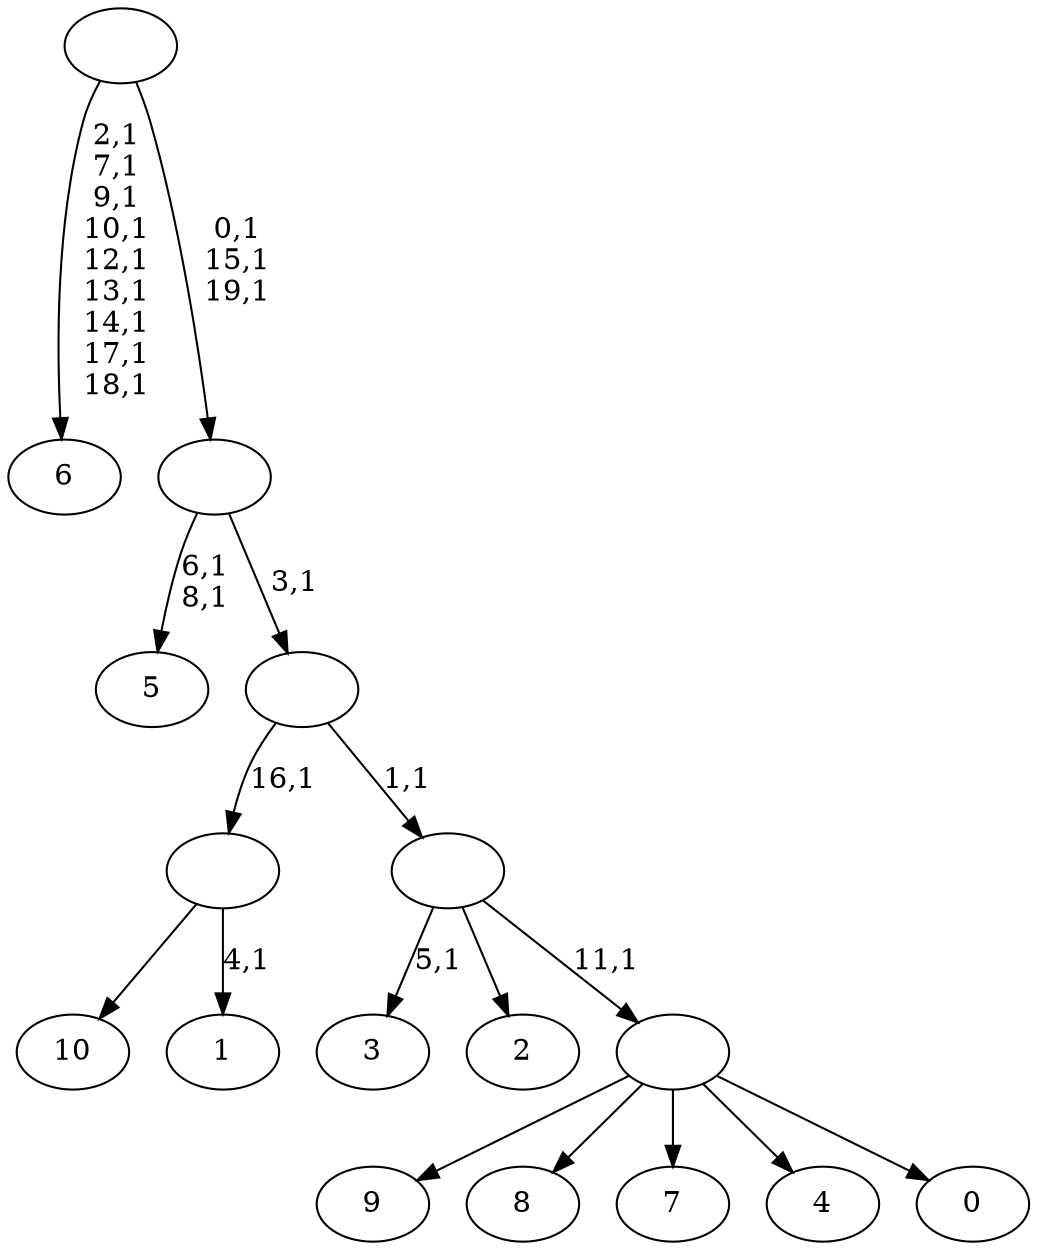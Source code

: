 digraph T {
	31 [label="10"]
	30 [label="9"]
	29 [label="8"]
	28 [label="7"]
	27 [label="6"]
	17 [label="5"]
	14 [label="4"]
	13 [label="3"]
	11 [label="2"]
	10 [label="1"]
	8 [label=""]
	7 [label="0"]
	6 [label=""]
	5 [label=""]
	4 [label=""]
	3 [label=""]
	0 [label=""]
	8 -> 10 [label="4,1"]
	8 -> 31 [label=""]
	6 -> 30 [label=""]
	6 -> 29 [label=""]
	6 -> 28 [label=""]
	6 -> 14 [label=""]
	6 -> 7 [label=""]
	5 -> 13 [label="5,1"]
	5 -> 11 [label=""]
	5 -> 6 [label="11,1"]
	4 -> 8 [label="16,1"]
	4 -> 5 [label="1,1"]
	3 -> 17 [label="6,1\n8,1"]
	3 -> 4 [label="3,1"]
	0 -> 3 [label="0,1\n15,1\n19,1"]
	0 -> 27 [label="2,1\n7,1\n9,1\n10,1\n12,1\n13,1\n14,1\n17,1\n18,1"]
}
